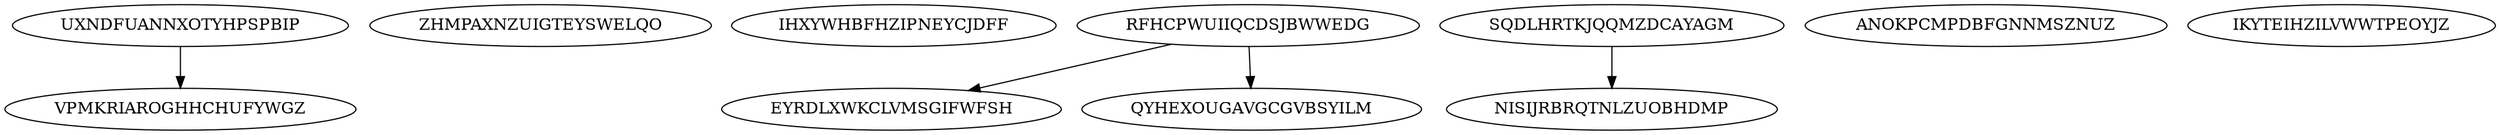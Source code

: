 digraph "N11M4" {
	UXNDFUANNXOTYHPSPBIP			[Weight=20, Start=0, Processor=1];
	ZHMPAXNZUIGTEYSWELQO			[Weight=19, Start=20, Processor=1];
	IHXYWHBFHZIPNEYCJDFF			[Weight=14, Start=0, Processor=2];
	RFHCPWUIIQCDSJBWWEDG			[Weight=16, Start=0, Processor=3];
	EYRDLXWKCLVMSGIFWFSH			[Weight=12, Start=30, Processor=2];
	VPMKRIAROGHHCHUFYWGZ			[Weight=10, Start=31, Processor=3];
	SQDLHRTKJQQMZDCAYAGM			[Weight=14, Start=0, Processor=4];
	ANOKPCMPDBFGNNMSZNUZ			[Weight=20, Start=14, Processor=4];
	QYHEXOUGAVGCGVBSYILM			[Weight=14, Start=16, Processor=3];
	NISIJRBRQTNLZUOBHDMP			[Weight=13, Start=25, Processor=5];
	IKYTEIHZILVWWTPEOYJZ			[Weight=11, Start=0, Processor=5];
	UXNDFUANNXOTYHPSPBIP -> VPMKRIAROGHHCHUFYWGZ		[Weight=11];
	SQDLHRTKJQQMZDCAYAGM -> NISIJRBRQTNLZUOBHDMP		[Weight=11];
	RFHCPWUIIQCDSJBWWEDG -> EYRDLXWKCLVMSGIFWFSH		[Weight=14];
	RFHCPWUIIQCDSJBWWEDG -> QYHEXOUGAVGCGVBSYILM		[Weight=20];
}

